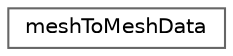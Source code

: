 digraph "Graphical Class Hierarchy"
{
 // LATEX_PDF_SIZE
  bgcolor="transparent";
  edge [fontname=Helvetica,fontsize=10,labelfontname=Helvetica,labelfontsize=10];
  node [fontname=Helvetica,fontsize=10,shape=box,height=0.2,width=0.4];
  rankdir="LR";
  Node0 [id="Node000000",label="meshToMeshData",height=0.2,width=0.4,color="grey40", fillcolor="white", style="filled",URL="$classFoam_1_1meshToMeshData.html",tooltip="Transfers refinement levels such that slow transition between levels is maintained...."];
}
